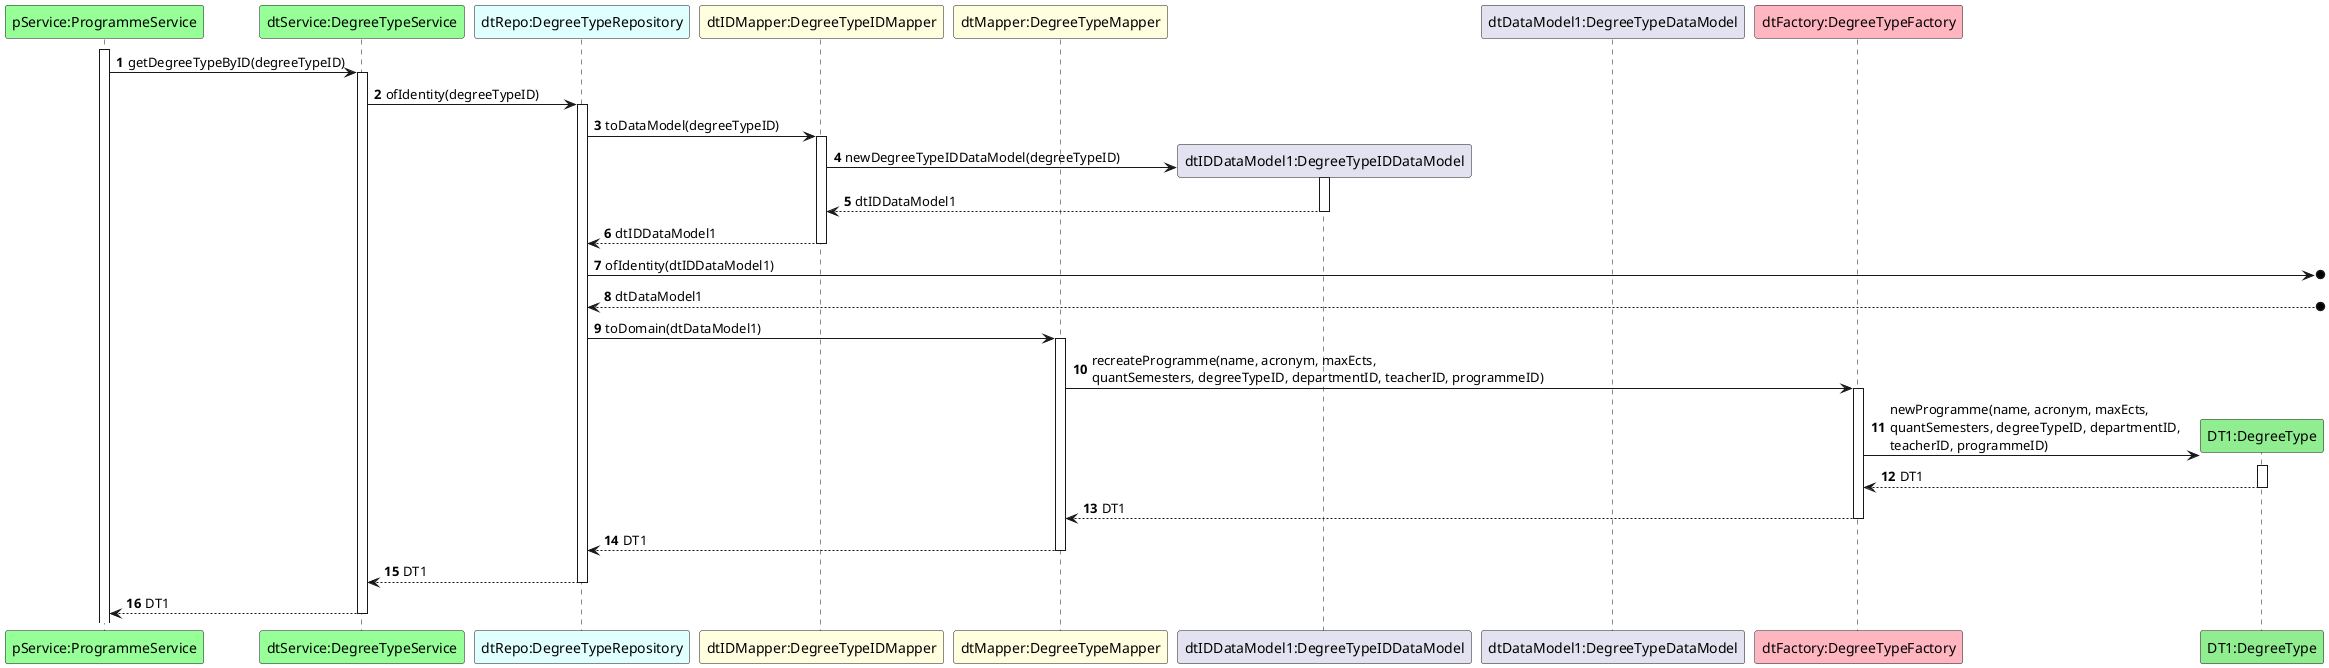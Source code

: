 @startuml
autonumber

participant "pService:ProgrammeService" as PS #physical
participant "dtService:DegreeTypeService" as DTS #physical
participant "dtRepo:DegreeTypeRepository" as DTR #lightcyan
participant "dtIDMapper:DegreeTypeIDMapper" as IDM #lightyellow
participant "dtMapper:DegreeTypeMapper" as M #lightyellow
participant "dtIDDataModel1:DegreeTypeIDDataModel" as DTIDDM
participant "dtDataModel1:DegreeTypeDataModel" as DTDM
participant "dtFactory:DegreeTypeFactory" as DTF #lightpink
participant "DT1:DegreeType" as DT #lightgreen

activate PS
PS -> DTS ++: getDegreeTypeByID(degreeTypeID)

DTS -> DTR ++: ofIdentity(degreeTypeID)

DTR -> IDM ++: toDataModel(degreeTypeID)

IDM -> DTIDDM**: newDegreeTypeIDDataModel(degreeTypeID)
activate DTIDDM
DTIDDM --> IDM --: dtIDDataModel1
IDM --> DTR --: dtIDDataModel1

DTR ->o] : ofIdentity(dtIDDataModel1)
DTR <--o] : dtDataModel1

DTR -> M++ : toDomain(dtDataModel1)
M -> DTF++ : recreateProgramme(name, acronym, maxEcts, \nquantSemesters, degreeTypeID, departmentID, teacherID, programmeID)
DTF -> DT** : newProgramme(name, acronym, maxEcts, \nquantSemesters, degreeTypeID, departmentID, \nteacherID, programmeID)
activate DT
DT --> DTF --: DT1
DTF --> M --: DT1
M --> DTR --: DT1
DTR --> DTS --: DT1
DTS --> PS --: DT1
@enduml